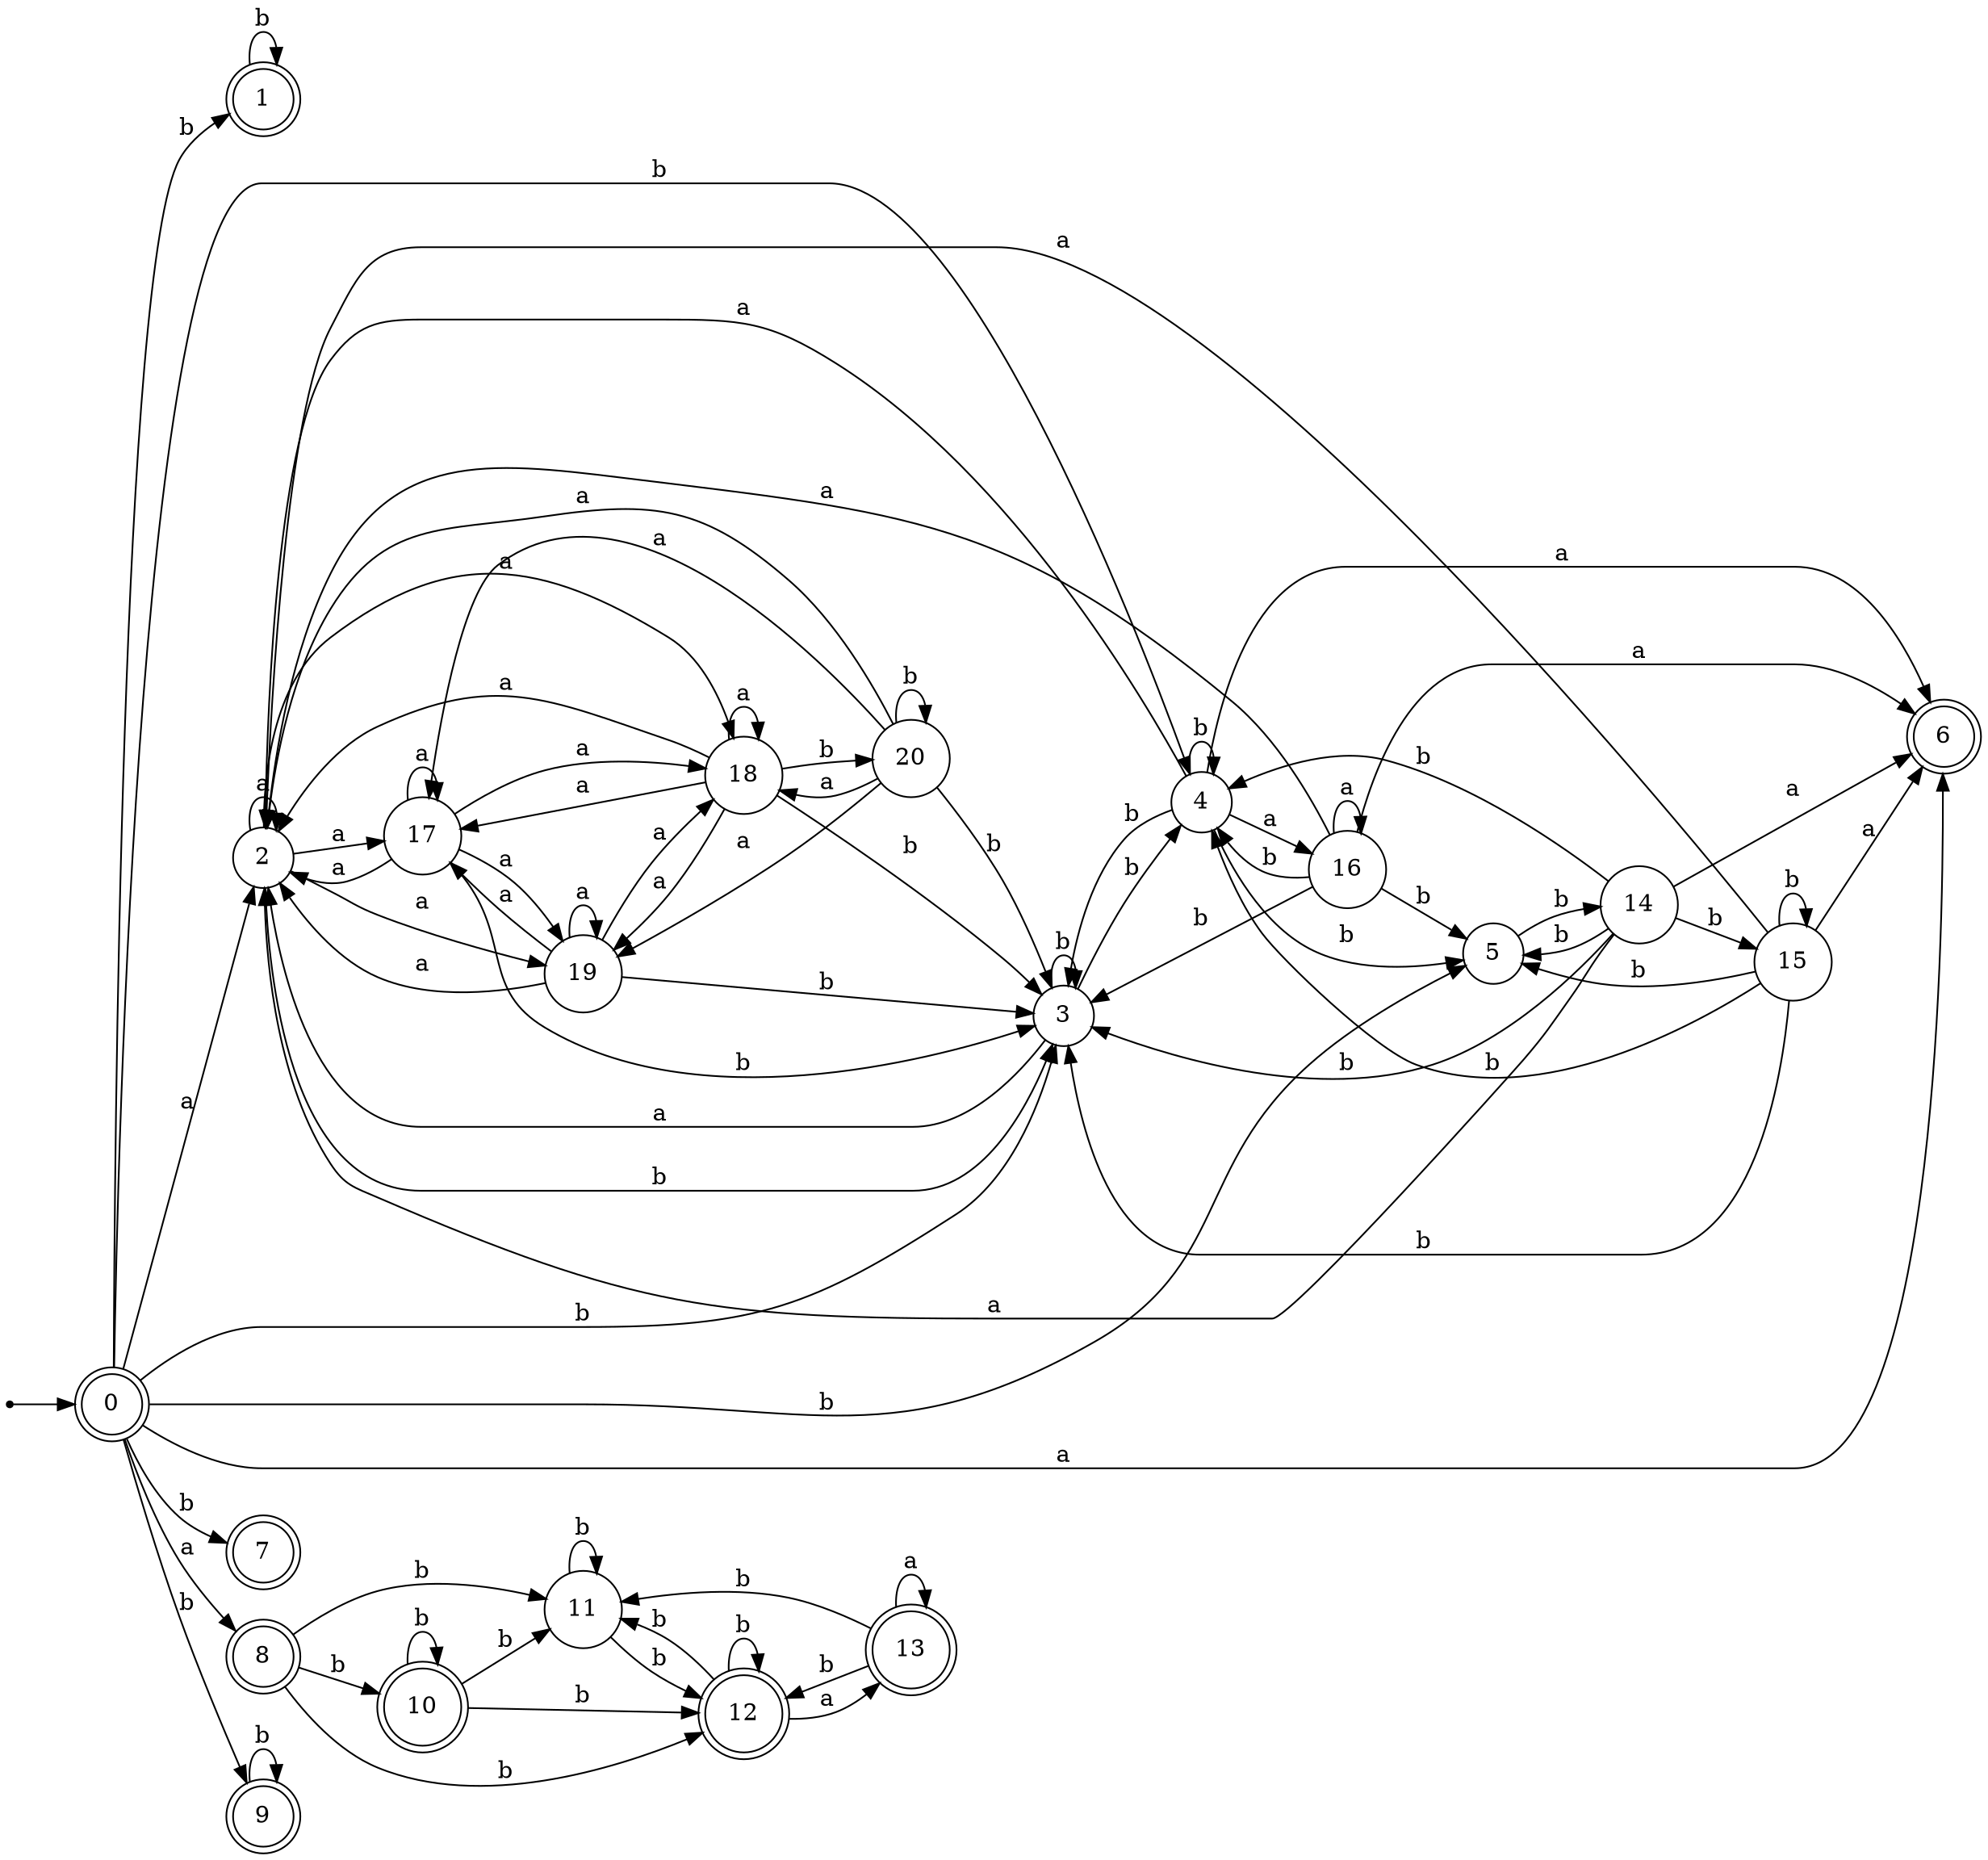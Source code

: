 digraph finite_state_machine {
rankdir=LR;
size="20,20";
node [shape = point]; "dummy0"
node [shape = doublecircle]; "0";"dummy0" -> "0";
node [shape = doublecircle]; "1";node [shape = circle]; "2";
node [shape = circle]; "3";
node [shape = circle]; "4";
node [shape = circle]; "5";
node [shape = doublecircle]; "6";node [shape = doublecircle]; "7";node [shape = doublecircle]; "8";node [shape = doublecircle]; "9";node [shape = doublecircle]; "10";node [shape = circle]; "11";
node [shape = doublecircle]; "12";node [shape = doublecircle]; "13";node [shape = circle]; "14";
node [shape = circle]; "15";
node [shape = circle]; "16";
node [shape = circle]; "17";
node [shape = circle]; "18";
node [shape = circle]; "19";
node [shape = circle]; "20";
"0" -> "1" [label = "b"];
 "0" -> "3" [label = "b"];
 "0" -> "4" [label = "b"];
 "0" -> "5" [label = "b"];
 "0" -> "7" [label = "b"];
 "0" -> "9" [label = "b"];
 "0" -> "8" [label = "a"];
 "0" -> "2" [label = "a"];
 "0" -> "6" [label = "a"];
 "9" -> "9" [label = "b"];
 "8" -> "10" [label = "b"];
 "8" -> "11" [label = "b"];
 "8" -> "12" [label = "b"];
 "12" -> "11" [label = "b"];
 "12" -> "12" [label = "b"];
 "12" -> "13" [label = "a"];
 "13" -> "13" [label = "a"];
 "13" -> "11" [label = "b"];
 "13" -> "12" [label = "b"];
 "11" -> "11" [label = "b"];
 "11" -> "12" [label = "b"];
 "10" -> "10" [label = "b"];
 "10" -> "11" [label = "b"];
 "10" -> "12" [label = "b"];
 "5" -> "14" [label = "b"];
 "14" -> "3" [label = "b"];
 "14" -> "4" [label = "b"];
 "14" -> "5" [label = "b"];
 "14" -> "15" [label = "b"];
 "14" -> "2" [label = "a"];
 "14" -> "6" [label = "a"];
 "15" -> "3" [label = "b"];
 "15" -> "4" [label = "b"];
 "15" -> "5" [label = "b"];
 "15" -> "15" [label = "b"];
 "15" -> "2" [label = "a"];
 "15" -> "6" [label = "a"];
 "4" -> "3" [label = "b"];
 "4" -> "4" [label = "b"];
 "4" -> "5" [label = "b"];
 "4" -> "16" [label = "a"];
 "4" -> "2" [label = "a"];
 "4" -> "6" [label = "a"];
 "16" -> "16" [label = "a"];
 "16" -> "2" [label = "a"];
 "16" -> "6" [label = "a"];
 "16" -> "3" [label = "b"];
 "16" -> "4" [label = "b"];
 "16" -> "5" [label = "b"];
 "3" -> "3" [label = "b"];
 "3" -> "4" [label = "b"];
 "3" -> "2" [label = "a"];
 "2" -> "19" [label = "a"];
 "2" -> "17" [label = "a"];
 "2" -> "2" [label = "a"];
 "2" -> "18" [label = "a"];
 "2" -> "3" [label = "b"];
 "19" -> "2" [label = "a"];
 "19" -> "17" [label = "a"];
 "19" -> "18" [label = "a"];
 "19" -> "19" [label = "a"];
 "19" -> "3" [label = "b"];
 "18" -> "2" [label = "a"];
 "18" -> "17" [label = "a"];
 "18" -> "18" [label = "a"];
 "18" -> "19" [label = "a"];
 "18" -> "3" [label = "b"];
 "18" -> "20" [label = "b"];
 "20" -> "3" [label = "b"];
 "20" -> "20" [label = "b"];
 "20" -> "2" [label = "a"];
 "20" -> "17" [label = "a"];
 "20" -> "18" [label = "a"];
 "20" -> "19" [label = "a"];
 "17" -> "2" [label = "a"];
 "17" -> "17" [label = "a"];
 "17" -> "18" [label = "a"];
 "17" -> "19" [label = "a"];
 "17" -> "3" [label = "b"];
 "1" -> "1" [label = "b"];
 }
